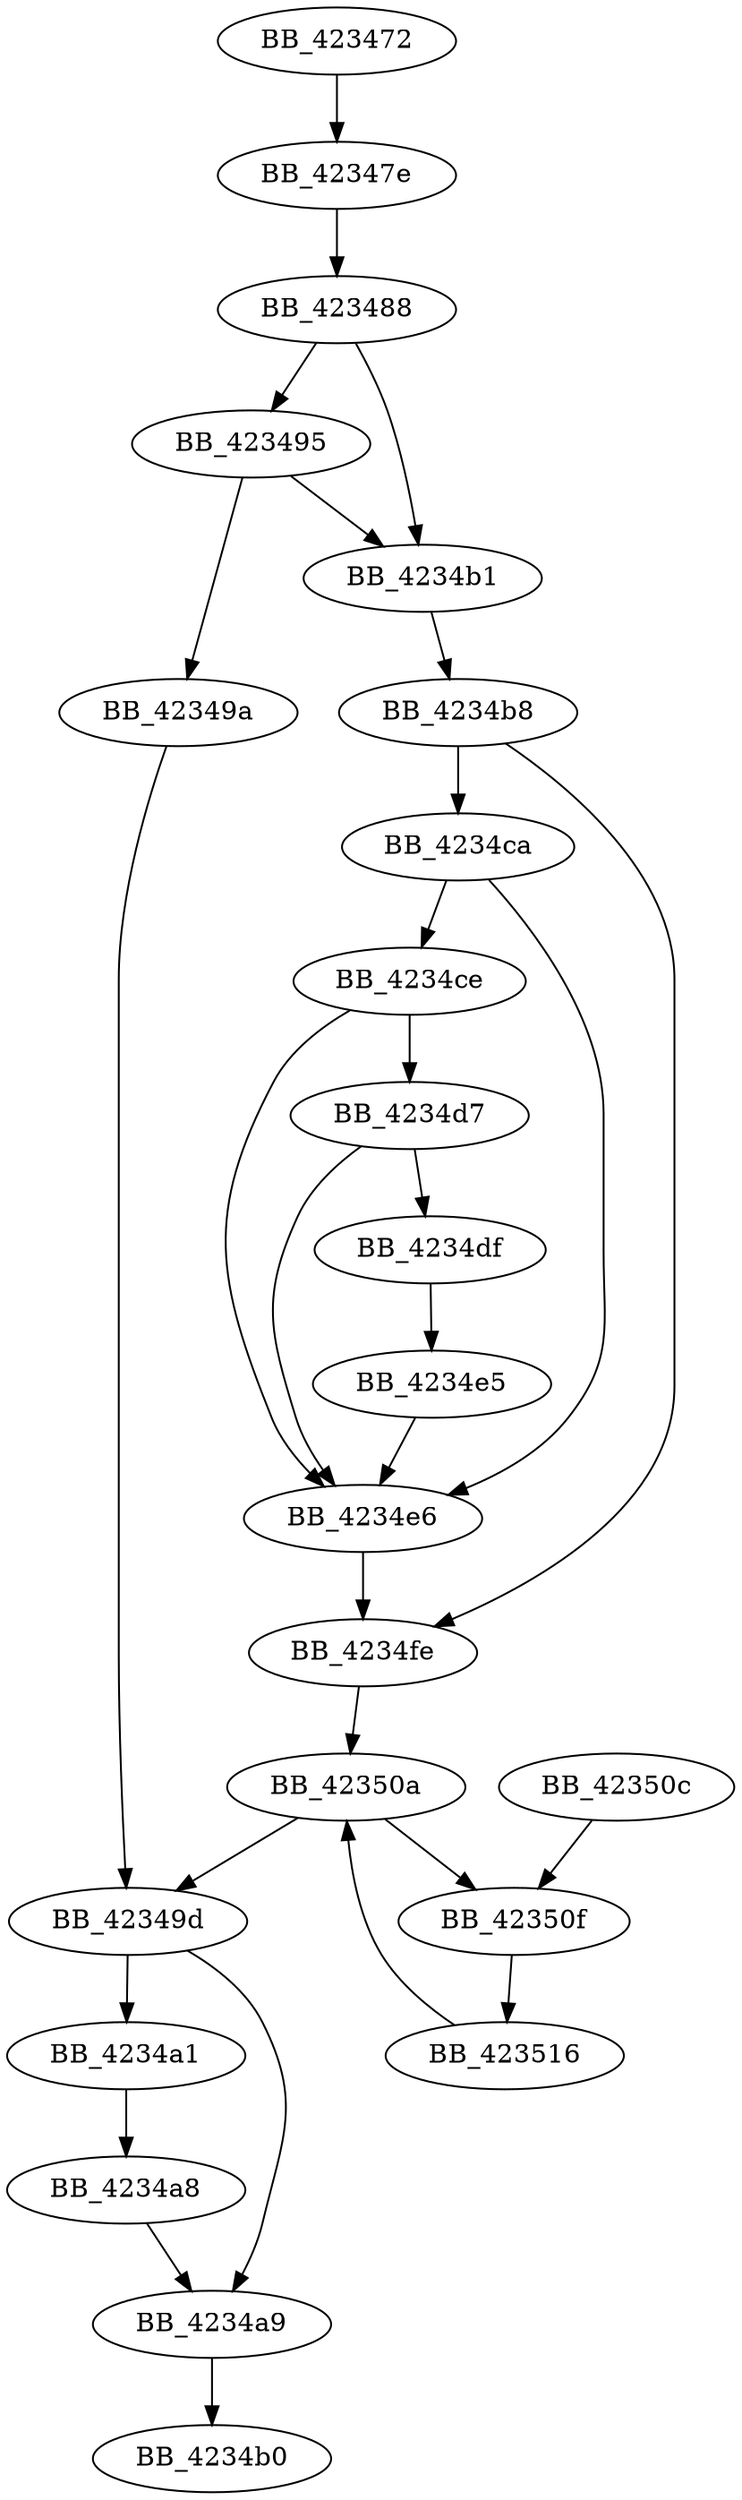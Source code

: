 DiGraph ___updatetmbcinfo{
BB_423472->BB_42347e
BB_42347e->BB_423488
BB_423488->BB_423495
BB_423488->BB_4234b1
BB_423495->BB_42349a
BB_423495->BB_4234b1
BB_42349a->BB_42349d
BB_42349d->BB_4234a1
BB_42349d->BB_4234a9
BB_4234a1->BB_4234a8
BB_4234a8->BB_4234a9
BB_4234a9->BB_4234b0
BB_4234b1->BB_4234b8
BB_4234b8->BB_4234ca
BB_4234b8->BB_4234fe
BB_4234ca->BB_4234ce
BB_4234ca->BB_4234e6
BB_4234ce->BB_4234d7
BB_4234ce->BB_4234e6
BB_4234d7->BB_4234df
BB_4234d7->BB_4234e6
BB_4234df->BB_4234e5
BB_4234e5->BB_4234e6
BB_4234e6->BB_4234fe
BB_4234fe->BB_42350a
BB_42350a->BB_42349d
BB_42350a->BB_42350f
BB_42350c->BB_42350f
BB_42350f->BB_423516
BB_423516->BB_42350a
}
